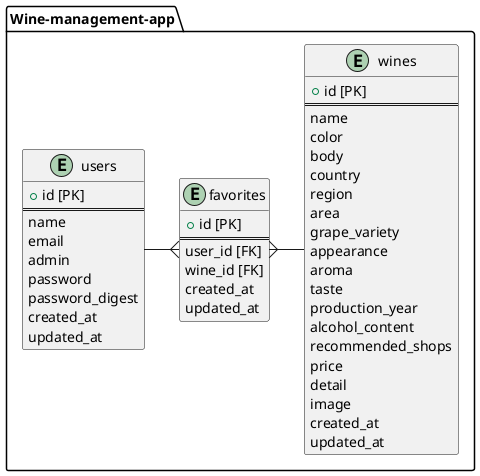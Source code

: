 @startuml 

package "Wine-management-app" {
    entity "users" {
      + id [PK]
      ==
      name
      email
      admin
      password
      password_digest
      created_at
      updated_at
    }


    entity "wines" {
      + id [PK]
      ==
      name
      color
      body
      country
      region
      area
      grape_variety
      appearance
      aroma
      taste
      production_year
      alcohol_content
      recommended_shops
      price
      detail
      image
      created_at
      updated_at
    }

    entity "favorites" {
      + id [PK]
      ==
      user_id [FK]
      wine_id [FK]
      created_at
      updated_at
    }
}

users -ri-{ favorites
wines -le-{ favorites

@enduml